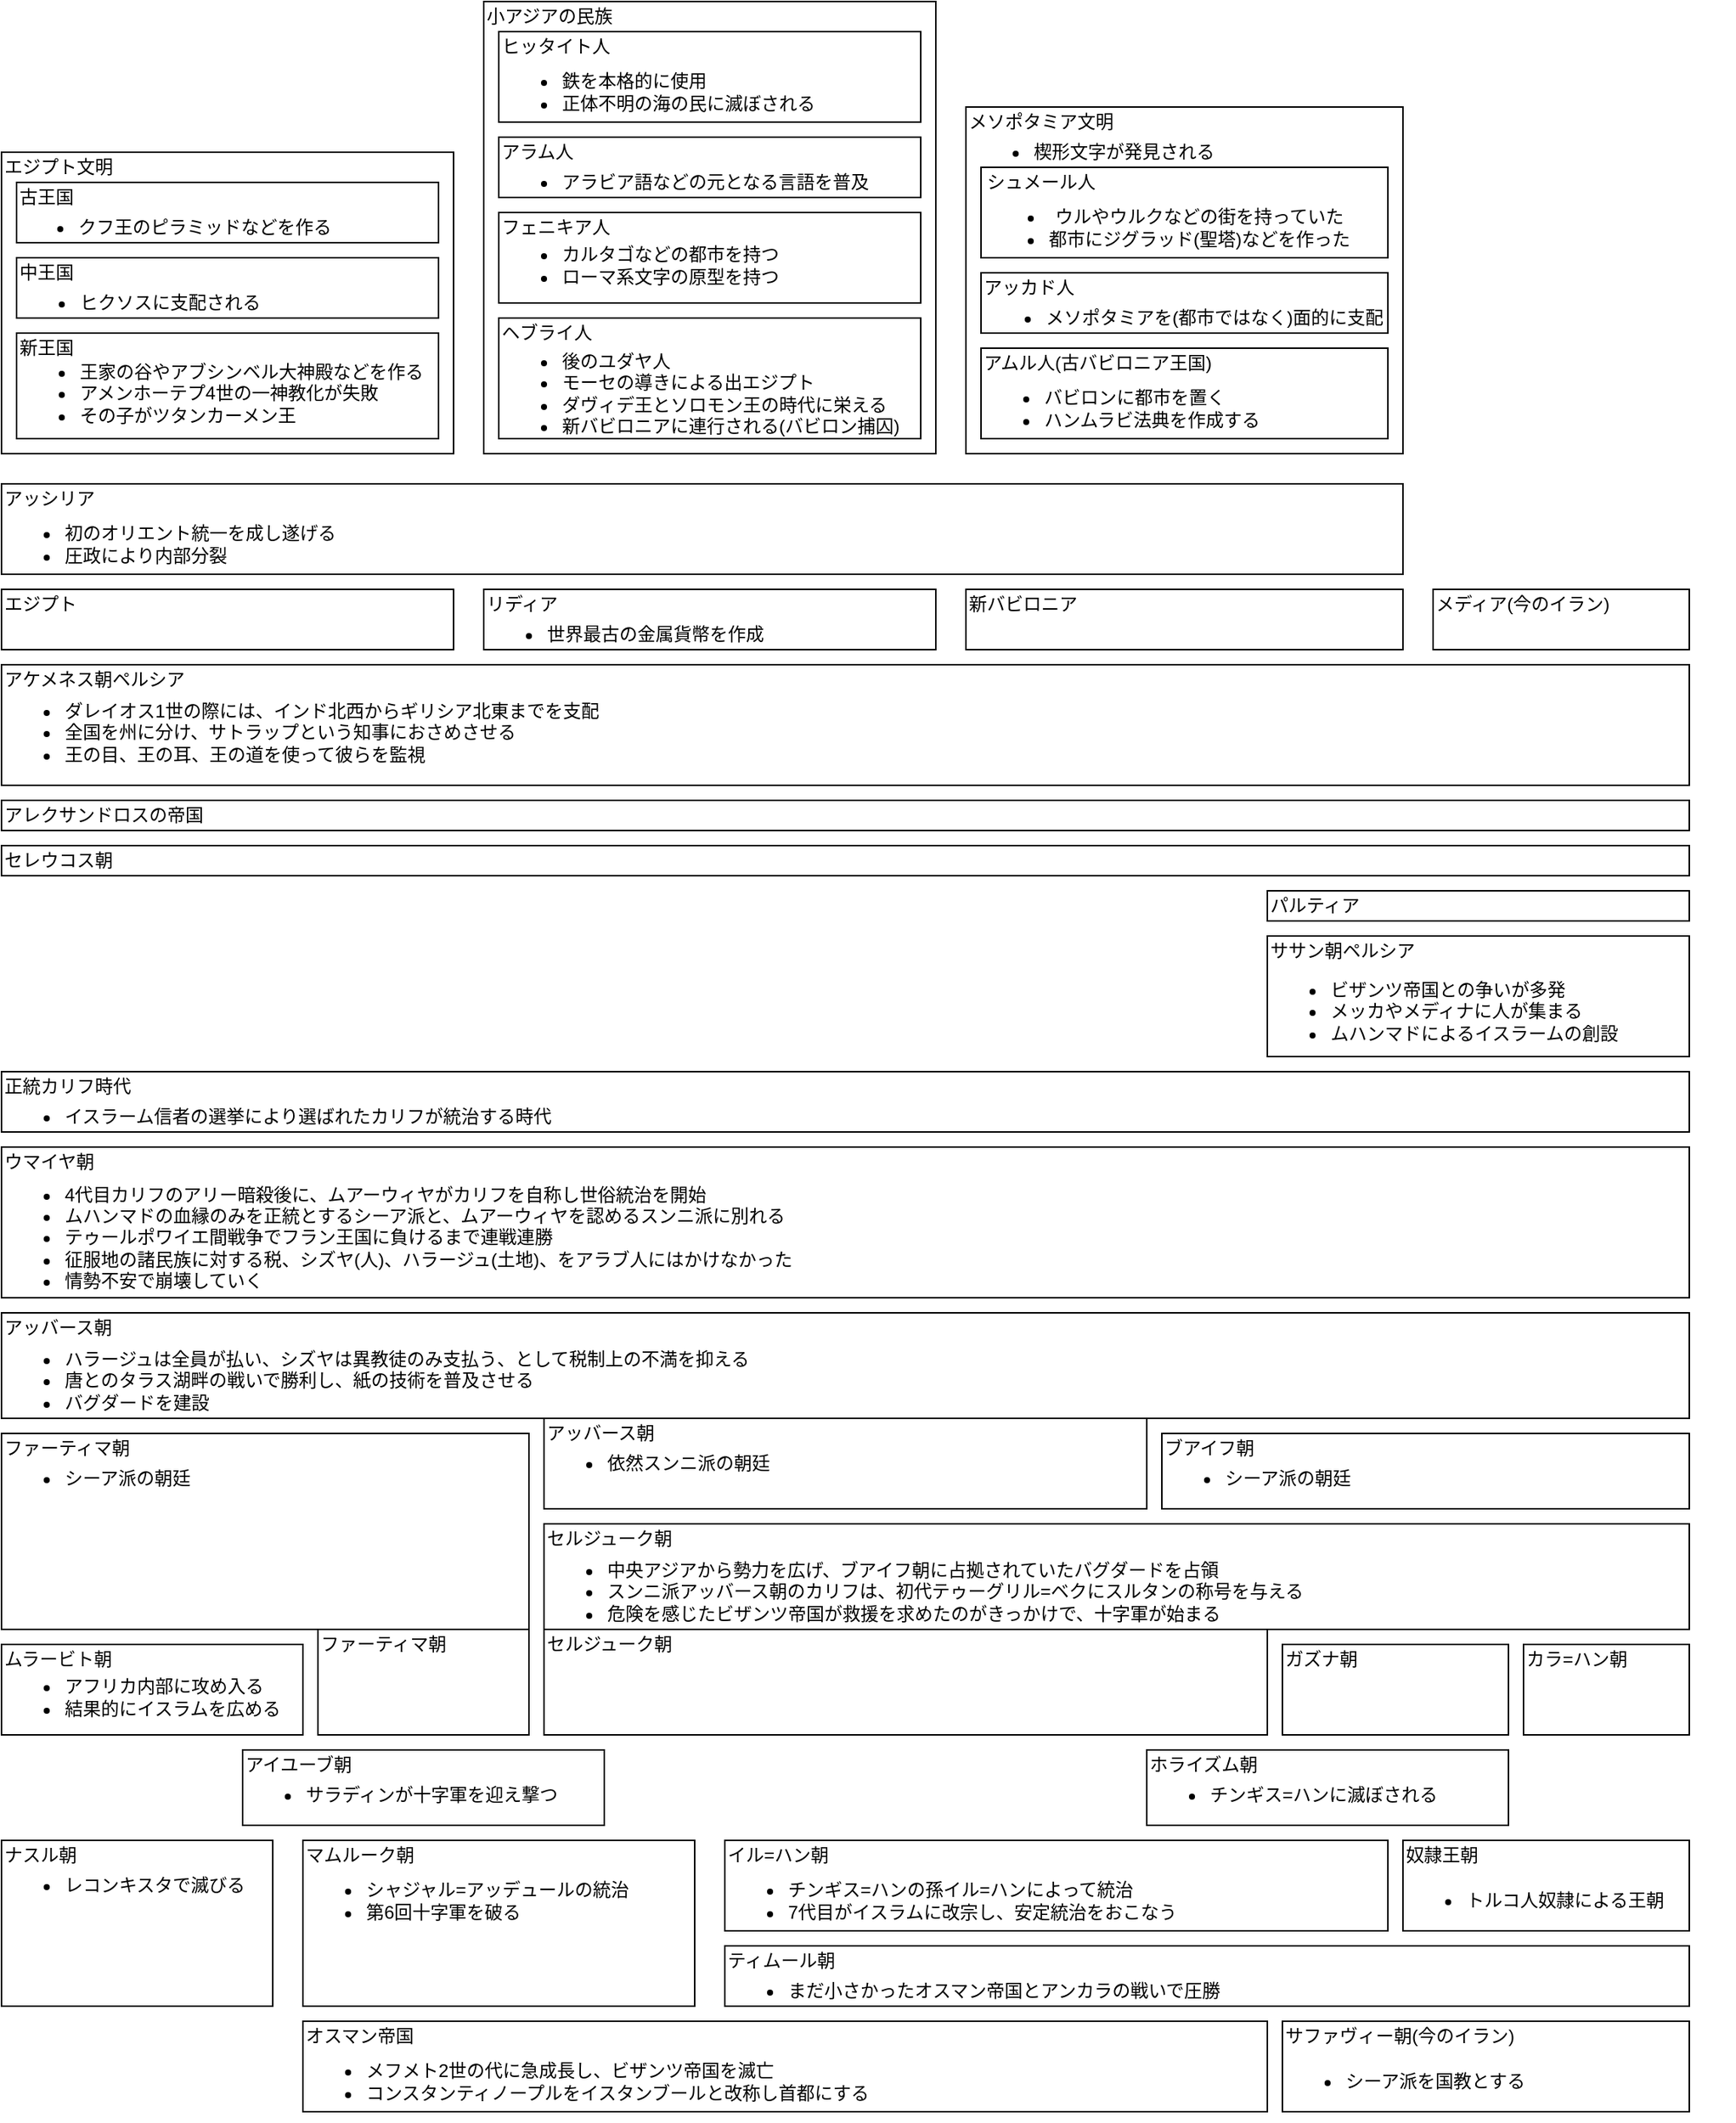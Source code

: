<mxfile version="14.1.2" type="device"><diagram id="Av5rp6w6JqYCM5O2_4oF" name="Page-1"><mxGraphModel dx="763" dy="591" grid="1" gridSize="10" guides="1" tooltips="1" connect="1" arrows="1" fold="1" page="1" pageScale="1" pageWidth="1627" pageHeight="2269" math="0" shadow="0"><root><mxCell id="0"/><mxCell id="1" parent="0"/><mxCell id="OXhg5iF8NqSkL5mOhRQ9-1" value="" style="rounded=0;whiteSpace=wrap;html=1;fillColor=none;" vertex="1" parent="1"><mxGeometry x="680" y="110" width="290" height="230" as="geometry"/></mxCell><mxCell id="OXhg5iF8NqSkL5mOhRQ9-2" value="メソポタミア文明" style="text;html=1;strokeColor=none;fillColor=none;align=center;verticalAlign=middle;whiteSpace=wrap;rounded=0;" vertex="1" parent="1"><mxGeometry x="680" y="110" width="100" height="20" as="geometry"/></mxCell><mxCell id="OXhg5iF8NqSkL5mOhRQ9-3" value="&lt;ul&gt;&lt;li&gt;楔形文字が発見される&lt;/li&gt;&lt;/ul&gt;" style="text;html=1;strokeColor=none;fillColor=none;align=center;verticalAlign=middle;whiteSpace=wrap;rounded=0;" vertex="1" parent="1"><mxGeometry x="680" y="130" width="170" height="20" as="geometry"/></mxCell><mxCell id="OXhg5iF8NqSkL5mOhRQ9-4" value="" style="rounded=0;whiteSpace=wrap;html=1;fillColor=none;" vertex="1" parent="1"><mxGeometry x="690" y="150" width="270" height="60" as="geometry"/></mxCell><mxCell id="OXhg5iF8NqSkL5mOhRQ9-6" value="シュメール人" style="text;html=1;strokeColor=none;fillColor=none;align=center;verticalAlign=middle;whiteSpace=wrap;rounded=0;" vertex="1" parent="1"><mxGeometry x="690" y="150" width="80" height="20" as="geometry"/></mxCell><mxCell id="OXhg5iF8NqSkL5mOhRQ9-7" value="&lt;ul&gt;&lt;li&gt;ウルやウルクなどの街を持っていた&lt;/li&gt;&lt;li&gt;都市にジグラッド(聖塔)などを作った&lt;/li&gt;&lt;/ul&gt;" style="text;html=1;strokeColor=none;fillColor=none;align=center;verticalAlign=middle;whiteSpace=wrap;rounded=0;" vertex="1" parent="1"><mxGeometry x="690" y="170" width="250" height="40" as="geometry"/></mxCell><mxCell id="OXhg5iF8NqSkL5mOhRQ9-11" value="" style="rounded=0;whiteSpace=wrap;html=1;fillColor=none;" vertex="1" parent="1"><mxGeometry x="690" y="220" width="270" height="40" as="geometry"/></mxCell><mxCell id="OXhg5iF8NqSkL5mOhRQ9-12" value="アッカド人" style="text;html=1;strokeColor=none;fillColor=none;align=left;verticalAlign=middle;whiteSpace=wrap;rounded=0;" vertex="1" parent="1"><mxGeometry x="690" y="220" width="80" height="20" as="geometry"/></mxCell><mxCell id="OXhg5iF8NqSkL5mOhRQ9-13" value="&lt;div&gt;&lt;ul&gt;&lt;li&gt;メソポタミアを(都市ではなく)面的に支配&lt;/li&gt;&lt;/ul&gt;&lt;/div&gt;" style="text;html=1;strokeColor=none;fillColor=none;align=center;verticalAlign=middle;whiteSpace=wrap;rounded=0;" vertex="1" parent="1"><mxGeometry x="690" y="240" width="270" height="20" as="geometry"/></mxCell><mxCell id="OXhg5iF8NqSkL5mOhRQ9-14" value="" style="rounded=0;whiteSpace=wrap;html=1;fillColor=none;" vertex="1" parent="1"><mxGeometry x="690" y="270" width="270" height="60" as="geometry"/></mxCell><mxCell id="OXhg5iF8NqSkL5mOhRQ9-15" value="アムル人(古バビロニア王国)" style="text;html=1;strokeColor=none;fillColor=none;align=left;verticalAlign=middle;whiteSpace=wrap;rounded=0;" vertex="1" parent="1"><mxGeometry x="690" y="270" width="160" height="20" as="geometry"/></mxCell><mxCell id="OXhg5iF8NqSkL5mOhRQ9-16" value="&lt;ul&gt;&lt;li&gt;バビロンに都市を置く&lt;/li&gt;&lt;li&gt;ハンムラビ法典を作成する&lt;/li&gt;&lt;/ul&gt;" style="text;html=1;strokeColor=none;fillColor=none;align=left;verticalAlign=middle;whiteSpace=wrap;rounded=0;" vertex="1" parent="1"><mxGeometry x="690" y="290" width="270" height="40" as="geometry"/></mxCell><mxCell id="OXhg5iF8NqSkL5mOhRQ9-17" value="" style="rounded=0;whiteSpace=wrap;html=1;fillColor=none;" vertex="1" parent="1"><mxGeometry x="40" y="140" width="300" height="200" as="geometry"/></mxCell><mxCell id="OXhg5iF8NqSkL5mOhRQ9-18" value="エジプト文明" style="text;html=1;strokeColor=none;fillColor=none;align=left;verticalAlign=middle;whiteSpace=wrap;rounded=0;" vertex="1" parent="1"><mxGeometry x="40" y="140" width="80" height="20" as="geometry"/></mxCell><mxCell id="OXhg5iF8NqSkL5mOhRQ9-19" value="" style="rounded=0;whiteSpace=wrap;html=1;fillColor=none;" vertex="1" parent="1"><mxGeometry x="50" y="160" width="280" height="40" as="geometry"/></mxCell><mxCell id="OXhg5iF8NqSkL5mOhRQ9-20" value="古王国" style="text;html=1;strokeColor=none;fillColor=none;align=left;verticalAlign=middle;whiteSpace=wrap;rounded=0;" vertex="1" parent="1"><mxGeometry x="50" y="160" width="70" height="20" as="geometry"/></mxCell><mxCell id="OXhg5iF8NqSkL5mOhRQ9-21" value="&lt;ul&gt;&lt;li&gt;クフ王のピラミッドなどを作る&lt;/li&gt;&lt;/ul&gt;" style="text;html=1;strokeColor=none;fillColor=none;align=center;verticalAlign=middle;whiteSpace=wrap;rounded=0;" vertex="1" parent="1"><mxGeometry x="50" y="180" width="210" height="20" as="geometry"/></mxCell><mxCell id="OXhg5iF8NqSkL5mOhRQ9-22" value="" style="rounded=0;whiteSpace=wrap;html=1;fillColor=none;" vertex="1" parent="1"><mxGeometry x="50" y="210" width="280" height="40" as="geometry"/></mxCell><mxCell id="OXhg5iF8NqSkL5mOhRQ9-23" value="中王国" style="text;html=1;strokeColor=none;fillColor=none;align=left;verticalAlign=middle;whiteSpace=wrap;rounded=0;" vertex="1" parent="1"><mxGeometry x="50" y="210" width="70" height="20" as="geometry"/></mxCell><mxCell id="OXhg5iF8NqSkL5mOhRQ9-24" value="&lt;ul&gt;&lt;li&gt;ヒクソスに支配される&lt;/li&gt;&lt;/ul&gt;" style="text;html=1;strokeColor=none;fillColor=none;align=left;verticalAlign=middle;whiteSpace=wrap;rounded=0;" vertex="1" parent="1"><mxGeometry x="50" y="230" width="210" height="20" as="geometry"/></mxCell><mxCell id="OXhg5iF8NqSkL5mOhRQ9-25" value="" style="rounded=0;whiteSpace=wrap;html=1;fillColor=none;" vertex="1" parent="1"><mxGeometry x="50" y="260" width="280" height="70" as="geometry"/></mxCell><mxCell id="OXhg5iF8NqSkL5mOhRQ9-26" value="新王国" style="text;html=1;strokeColor=none;fillColor=none;align=left;verticalAlign=middle;whiteSpace=wrap;rounded=0;" vertex="1" parent="1"><mxGeometry x="50" y="260" width="70" height="20" as="geometry"/></mxCell><mxCell id="OXhg5iF8NqSkL5mOhRQ9-27" value="&lt;ul&gt;&lt;li&gt;王家の谷やアブシンベル大神殿などを作る&lt;/li&gt;&lt;li&gt;アメンホーテプ4世の一神教化が失敗&lt;/li&gt;&lt;li&gt;その子がツタンカーメン王&lt;/li&gt;&lt;/ul&gt;" style="text;html=1;strokeColor=none;fillColor=none;align=left;verticalAlign=middle;whiteSpace=wrap;rounded=0;" vertex="1" parent="1"><mxGeometry x="50" y="280" width="280" height="40" as="geometry"/></mxCell><mxCell id="OXhg5iF8NqSkL5mOhRQ9-28" value="" style="rounded=0;whiteSpace=wrap;html=1;fillColor=none;" vertex="1" parent="1"><mxGeometry x="360" y="40" width="300" height="300" as="geometry"/></mxCell><mxCell id="OXhg5iF8NqSkL5mOhRQ9-29" value="小アジアの民族" style="text;html=1;strokeColor=none;fillColor=none;align=left;verticalAlign=middle;whiteSpace=wrap;rounded=0;" vertex="1" parent="1"><mxGeometry x="360" y="40" width="120" height="20" as="geometry"/></mxCell><mxCell id="OXhg5iF8NqSkL5mOhRQ9-30" value="" style="rounded=0;whiteSpace=wrap;html=1;fillColor=none;" vertex="1" parent="1"><mxGeometry x="370" y="60" width="280" height="60" as="geometry"/></mxCell><mxCell id="OXhg5iF8NqSkL5mOhRQ9-31" value="ヒッタイト人" style="text;html=1;strokeColor=none;fillColor=none;align=left;verticalAlign=middle;whiteSpace=wrap;rounded=0;" vertex="1" parent="1"><mxGeometry x="370" y="60" width="80" height="20" as="geometry"/></mxCell><mxCell id="OXhg5iF8NqSkL5mOhRQ9-32" value="&lt;ul&gt;&lt;li&gt;鉄を本格的に使用&lt;/li&gt;&lt;li&gt;正体不明の海の民に滅ぼされる&lt;/li&gt;&lt;/ul&gt;" style="text;html=1;strokeColor=none;fillColor=none;align=left;verticalAlign=middle;whiteSpace=wrap;rounded=0;" vertex="1" parent="1"><mxGeometry x="370" y="80" width="230" height="40" as="geometry"/></mxCell><mxCell id="OXhg5iF8NqSkL5mOhRQ9-33" value="" style="rounded=0;whiteSpace=wrap;html=1;fillColor=none;" vertex="1" parent="1"><mxGeometry x="370" y="130" width="280" height="40" as="geometry"/></mxCell><mxCell id="OXhg5iF8NqSkL5mOhRQ9-34" value="アラム人" style="text;html=1;strokeColor=none;fillColor=none;align=left;verticalAlign=middle;whiteSpace=wrap;rounded=0;" vertex="1" parent="1"><mxGeometry x="370" y="130" width="80" height="20" as="geometry"/></mxCell><mxCell id="OXhg5iF8NqSkL5mOhRQ9-35" value="&lt;ul&gt;&lt;li&gt;アラビア語などの元となる言語を普及&lt;/li&gt;&lt;/ul&gt;" style="text;html=1;strokeColor=none;fillColor=none;align=left;verticalAlign=middle;whiteSpace=wrap;rounded=0;" vertex="1" parent="1"><mxGeometry x="370" y="150" width="250" height="20" as="geometry"/></mxCell><mxCell id="OXhg5iF8NqSkL5mOhRQ9-36" value="" style="rounded=0;whiteSpace=wrap;html=1;fillColor=none;" vertex="1" parent="1"><mxGeometry x="370" y="180" width="280" height="60" as="geometry"/></mxCell><mxCell id="OXhg5iF8NqSkL5mOhRQ9-37" value="フェニキア人" style="text;html=1;strokeColor=none;fillColor=none;align=left;verticalAlign=middle;whiteSpace=wrap;rounded=0;" vertex="1" parent="1"><mxGeometry x="370" y="180" width="80" height="20" as="geometry"/></mxCell><mxCell id="OXhg5iF8NqSkL5mOhRQ9-38" value="&lt;ul&gt;&lt;li&gt;カルタゴなどの都市を持つ&lt;/li&gt;&lt;li&gt;ローマ系文字の原型を持つ&lt;/li&gt;&lt;/ul&gt;" style="text;html=1;strokeColor=none;fillColor=none;align=left;verticalAlign=middle;whiteSpace=wrap;rounded=0;" vertex="1" parent="1"><mxGeometry x="370" y="200" width="250" height="30" as="geometry"/></mxCell><mxCell id="OXhg5iF8NqSkL5mOhRQ9-39" value="" style="rounded=0;whiteSpace=wrap;html=1;fillColor=none;" vertex="1" parent="1"><mxGeometry x="370" y="250" width="280" height="80" as="geometry"/></mxCell><mxCell id="OXhg5iF8NqSkL5mOhRQ9-40" value="ヘブライ人" style="text;html=1;strokeColor=none;fillColor=none;align=left;verticalAlign=middle;whiteSpace=wrap;rounded=0;" vertex="1" parent="1"><mxGeometry x="370" y="250" width="80" height="20" as="geometry"/></mxCell><mxCell id="OXhg5iF8NqSkL5mOhRQ9-41" value="&lt;ul&gt;&lt;li&gt;後のユダヤ人&lt;/li&gt;&lt;li&gt;モーセの導きによる出エジプト&lt;/li&gt;&lt;li&gt;ダヴィデ王とソロモン王の時代に栄える&lt;/li&gt;&lt;li&gt;新バビロニアに連行される(バビロン捕囚)&lt;/li&gt;&lt;/ul&gt;" style="text;html=1;strokeColor=none;fillColor=none;align=left;verticalAlign=middle;whiteSpace=wrap;rounded=0;" vertex="1" parent="1"><mxGeometry x="370" y="270" width="270" height="60" as="geometry"/></mxCell><mxCell id="OXhg5iF8NqSkL5mOhRQ9-42" value="" style="rounded=0;whiteSpace=wrap;html=1;fillColor=none;" vertex="1" parent="1"><mxGeometry x="40" y="360" width="930" height="60" as="geometry"/></mxCell><mxCell id="OXhg5iF8NqSkL5mOhRQ9-43" value="アッシリア" style="text;html=1;strokeColor=none;fillColor=none;align=left;verticalAlign=middle;whiteSpace=wrap;rounded=0;" vertex="1" parent="1"><mxGeometry x="40" y="360" width="80" height="20" as="geometry"/></mxCell><mxCell id="OXhg5iF8NqSkL5mOhRQ9-44" value="&lt;ul&gt;&lt;li&gt;初のオリエント統一を成し遂げる&lt;/li&gt;&lt;li&gt;圧政により内部分裂&lt;/li&gt;&lt;/ul&gt;" style="text;html=1;strokeColor=none;fillColor=none;align=left;verticalAlign=middle;whiteSpace=wrap;rounded=0;" vertex="1" parent="1"><mxGeometry x="40" y="380" width="250" height="40" as="geometry"/></mxCell><mxCell id="OXhg5iF8NqSkL5mOhRQ9-45" value="" style="rounded=0;whiteSpace=wrap;html=1;fillColor=none;" vertex="1" parent="1"><mxGeometry x="40" y="430" width="300" height="40" as="geometry"/></mxCell><mxCell id="OXhg5iF8NqSkL5mOhRQ9-46" value="エジプト" style="text;html=1;strokeColor=none;fillColor=none;align=left;verticalAlign=middle;whiteSpace=wrap;rounded=0;" vertex="1" parent="1"><mxGeometry x="40" y="430" width="80" height="20" as="geometry"/></mxCell><mxCell id="OXhg5iF8NqSkL5mOhRQ9-48" value="" style="rounded=0;whiteSpace=wrap;html=1;fillColor=none;" vertex="1" parent="1"><mxGeometry x="360" y="430" width="300" height="40" as="geometry"/></mxCell><mxCell id="OXhg5iF8NqSkL5mOhRQ9-49" value="リディア" style="text;html=1;strokeColor=none;fillColor=none;align=left;verticalAlign=middle;whiteSpace=wrap;rounded=0;" vertex="1" parent="1"><mxGeometry x="360" y="430" width="80" height="20" as="geometry"/></mxCell><mxCell id="OXhg5iF8NqSkL5mOhRQ9-50" value="&lt;ul&gt;&lt;li&gt;世界最古の金属貨幣を作成&lt;/li&gt;&lt;/ul&gt;" style="text;html=1;strokeColor=none;fillColor=none;align=left;verticalAlign=middle;whiteSpace=wrap;rounded=0;" vertex="1" parent="1"><mxGeometry x="360" y="450" width="250" height="20" as="geometry"/></mxCell><mxCell id="OXhg5iF8NqSkL5mOhRQ9-51" value="" style="rounded=0;whiteSpace=wrap;html=1;fillColor=none;" vertex="1" parent="1"><mxGeometry x="680" y="430" width="290" height="40" as="geometry"/></mxCell><mxCell id="OXhg5iF8NqSkL5mOhRQ9-52" value="新バビロニア" style="text;html=1;strokeColor=none;fillColor=none;align=left;verticalAlign=middle;whiteSpace=wrap;rounded=0;" vertex="1" parent="1"><mxGeometry x="680" y="430" width="80" height="20" as="geometry"/></mxCell><mxCell id="OXhg5iF8NqSkL5mOhRQ9-53" value="" style="rounded=0;whiteSpace=wrap;html=1;fillColor=none;" vertex="1" parent="1"><mxGeometry x="990" y="430" width="170" height="40" as="geometry"/></mxCell><mxCell id="OXhg5iF8NqSkL5mOhRQ9-54" value="メディア(今のイラン)" style="text;html=1;strokeColor=none;fillColor=none;align=left;verticalAlign=middle;whiteSpace=wrap;rounded=0;" vertex="1" parent="1"><mxGeometry x="990" y="430" width="120" height="20" as="geometry"/></mxCell><mxCell id="OXhg5iF8NqSkL5mOhRQ9-55" value="" style="rounded=0;whiteSpace=wrap;html=1;fillColor=none;" vertex="1" parent="1"><mxGeometry x="40" y="480" width="1120" height="80" as="geometry"/></mxCell><mxCell id="OXhg5iF8NqSkL5mOhRQ9-57" value="アケメネス朝ペルシア" style="text;html=1;strokeColor=none;fillColor=none;align=left;verticalAlign=middle;whiteSpace=wrap;rounded=0;" vertex="1" parent="1"><mxGeometry x="40" y="480" width="130" height="20" as="geometry"/></mxCell><mxCell id="OXhg5iF8NqSkL5mOhRQ9-58" value="&lt;ul&gt;&lt;li&gt;ダレイオス1世の際には、インド北西からギリシア北東までを支配&lt;/li&gt;&lt;li&gt;全国を州に分け、サトラップという知事におさめさせる&lt;/li&gt;&lt;li&gt;王の目、王の耳、王の道を使って彼らを監視&lt;/li&gt;&lt;/ul&gt;" style="text;html=1;strokeColor=none;fillColor=none;align=left;verticalAlign=middle;whiteSpace=wrap;rounded=0;" vertex="1" parent="1"><mxGeometry x="40" y="500" width="420" height="50" as="geometry"/></mxCell><mxCell id="OXhg5iF8NqSkL5mOhRQ9-59" value="" style="rounded=0;whiteSpace=wrap;html=1;fillColor=none;" vertex="1" parent="1"><mxGeometry x="40" y="570" width="1120" height="20" as="geometry"/></mxCell><mxCell id="OXhg5iF8NqSkL5mOhRQ9-60" value="アレクサンドロスの帝国" style="text;html=1;strokeColor=none;fillColor=none;align=left;verticalAlign=middle;whiteSpace=wrap;rounded=0;" vertex="1" parent="1"><mxGeometry x="40" y="570" width="140" height="20" as="geometry"/></mxCell><mxCell id="OXhg5iF8NqSkL5mOhRQ9-61" value="" style="rounded=0;whiteSpace=wrap;html=1;fillColor=none;" vertex="1" parent="1"><mxGeometry x="40" y="600" width="1120" height="20" as="geometry"/></mxCell><mxCell id="OXhg5iF8NqSkL5mOhRQ9-62" value="セレウコス朝" style="text;html=1;strokeColor=none;fillColor=none;align=left;verticalAlign=middle;whiteSpace=wrap;rounded=0;" vertex="1" parent="1"><mxGeometry x="40" y="600" width="140" height="20" as="geometry"/></mxCell><mxCell id="OXhg5iF8NqSkL5mOhRQ9-63" value="" style="rounded=0;whiteSpace=wrap;html=1;fillColor=none;" vertex="1" parent="1"><mxGeometry x="880" y="630" width="280" height="20" as="geometry"/></mxCell><mxCell id="OXhg5iF8NqSkL5mOhRQ9-64" value="パルティア" style="text;html=1;strokeColor=none;fillColor=none;align=left;verticalAlign=middle;whiteSpace=wrap;rounded=0;" vertex="1" parent="1"><mxGeometry x="880" y="630" width="120" height="20" as="geometry"/></mxCell><mxCell id="OXhg5iF8NqSkL5mOhRQ9-65" value="ササン朝ペルシア" style="text;html=1;strokeColor=none;fillColor=none;align=left;verticalAlign=middle;whiteSpace=wrap;rounded=0;" vertex="1" parent="1"><mxGeometry x="880" y="660" width="120" height="20" as="geometry"/></mxCell><mxCell id="OXhg5iF8NqSkL5mOhRQ9-66" value="" style="rounded=0;whiteSpace=wrap;html=1;fillColor=none;" vertex="1" parent="1"><mxGeometry x="880" y="660" width="280" height="80" as="geometry"/></mxCell><mxCell id="OXhg5iF8NqSkL5mOhRQ9-67" value="&lt;ul&gt;&lt;li&gt;ビザンツ帝国との争いが多発&lt;/li&gt;&lt;li&gt;メッカやメディナに人が集まる&lt;/li&gt;&lt;li&gt;ムハンマドによるイスラームの創設&lt;/li&gt;&lt;/ul&gt;" style="text;html=1;strokeColor=none;fillColor=none;align=left;verticalAlign=middle;whiteSpace=wrap;rounded=0;" vertex="1" parent="1"><mxGeometry x="880" y="680" width="270" height="60" as="geometry"/></mxCell><mxCell id="OXhg5iF8NqSkL5mOhRQ9-68" value="" style="rounded=0;whiteSpace=wrap;html=1;fillColor=none;" vertex="1" parent="1"><mxGeometry x="40" y="750" width="1120" height="40" as="geometry"/></mxCell><mxCell id="OXhg5iF8NqSkL5mOhRQ9-69" value="正統カリフ時代" style="text;html=1;strokeColor=none;fillColor=none;align=left;verticalAlign=middle;whiteSpace=wrap;rounded=0;" vertex="1" parent="1"><mxGeometry x="40" y="750" width="120" height="20" as="geometry"/></mxCell><mxCell id="OXhg5iF8NqSkL5mOhRQ9-70" value="&lt;ul&gt;&lt;li&gt;イスラーム信者の選挙により選ばれたカリフが統治する時代&lt;/li&gt;&lt;/ul&gt;" style="text;html=1;strokeColor=none;fillColor=none;align=left;verticalAlign=middle;whiteSpace=wrap;rounded=0;" vertex="1" parent="1"><mxGeometry x="40" y="770" width="420" height="20" as="geometry"/></mxCell><mxCell id="OXhg5iF8NqSkL5mOhRQ9-71" value="" style="rounded=0;whiteSpace=wrap;html=1;fillColor=none;" vertex="1" parent="1"><mxGeometry x="40" y="800" width="1120" height="100" as="geometry"/></mxCell><mxCell id="OXhg5iF8NqSkL5mOhRQ9-72" value="ウマイヤ朝" style="text;html=1;strokeColor=none;fillColor=none;align=left;verticalAlign=middle;whiteSpace=wrap;rounded=0;" vertex="1" parent="1"><mxGeometry x="40" y="800" width="120" height="20" as="geometry"/></mxCell><mxCell id="OXhg5iF8NqSkL5mOhRQ9-73" value="&lt;ul&gt;&lt;li&gt;4代目カリフのアリー暗殺後に、ムアーウィヤがカリフを自称し世俗統治を開始&lt;/li&gt;&lt;li&gt;ムハンマドの血縁のみを正統とするシーア派と、ムアーウィヤを認めるスンニ派に別れる&lt;/li&gt;&lt;li&gt;テゥールポワイエ間戦争でフラン王国に負けるまで連戦連勝&lt;/li&gt;&lt;li&gt;征服地の諸民族に対する税、シズヤ(人)、ハラージュ(土地)、をアラブ人にはかけなかった&lt;/li&gt;&lt;li&gt;情勢不安で崩壊していく&lt;/li&gt;&lt;/ul&gt;" style="text;html=1;strokeColor=none;fillColor=none;align=left;verticalAlign=middle;whiteSpace=wrap;rounded=0;" vertex="1" parent="1"><mxGeometry x="40" y="820" width="530" height="80" as="geometry"/></mxCell><mxCell id="OXhg5iF8NqSkL5mOhRQ9-74" value="" style="rounded=0;whiteSpace=wrap;html=1;fillColor=none;" vertex="1" parent="1"><mxGeometry x="40" y="910" width="1120" height="70" as="geometry"/></mxCell><mxCell id="OXhg5iF8NqSkL5mOhRQ9-75" value="アッバース朝" style="text;html=1;strokeColor=none;fillColor=none;align=left;verticalAlign=middle;whiteSpace=wrap;rounded=0;" vertex="1" parent="1"><mxGeometry x="40" y="910" width="120" height="20" as="geometry"/></mxCell><mxCell id="OXhg5iF8NqSkL5mOhRQ9-76" value="&lt;ul&gt;&lt;li&gt;ハラージュは全員が払い、シズヤは異教徒のみ支払う、として税制上の不満を抑える&lt;/li&gt;&lt;li&gt;唐とのタラス湖畔の戦いで勝利し、紙の技術を普及させる&lt;/li&gt;&lt;li&gt;バグダードを建設&lt;/li&gt;&lt;/ul&gt;" style="text;html=1;strokeColor=none;fillColor=none;align=left;verticalAlign=middle;whiteSpace=wrap;rounded=0;" vertex="1" parent="1"><mxGeometry x="40" y="930" width="530" height="50" as="geometry"/></mxCell><mxCell id="OXhg5iF8NqSkL5mOhRQ9-77" value="" style="rounded=0;whiteSpace=wrap;html=1;fillColor=none;" vertex="1" parent="1"><mxGeometry x="400" y="980" width="400" height="60" as="geometry"/></mxCell><mxCell id="OXhg5iF8NqSkL5mOhRQ9-78" value="アッバース朝" style="text;html=1;strokeColor=none;fillColor=none;align=left;verticalAlign=middle;whiteSpace=wrap;rounded=0;" vertex="1" parent="1"><mxGeometry x="400" y="980" width="120" height="20" as="geometry"/></mxCell><mxCell id="OXhg5iF8NqSkL5mOhRQ9-79" value="" style="rounded=0;whiteSpace=wrap;html=1;fillColor=none;" vertex="1" parent="1"><mxGeometry x="40" y="990" width="350" height="130" as="geometry"/></mxCell><mxCell id="OXhg5iF8NqSkL5mOhRQ9-80" value="ファーティマ朝" style="text;html=1;strokeColor=none;fillColor=none;align=left;verticalAlign=middle;whiteSpace=wrap;rounded=0;" vertex="1" parent="1"><mxGeometry x="40" y="990" width="120" height="20" as="geometry"/></mxCell><mxCell id="OXhg5iF8NqSkL5mOhRQ9-82" value="" style="rounded=0;whiteSpace=wrap;html=1;fillColor=none;" vertex="1" parent="1"><mxGeometry x="810" y="990" width="350" height="50" as="geometry"/></mxCell><mxCell id="OXhg5iF8NqSkL5mOhRQ9-83" value="ブアイフ朝" style="text;html=1;strokeColor=none;fillColor=none;align=left;verticalAlign=middle;whiteSpace=wrap;rounded=0;" vertex="1" parent="1"><mxGeometry x="810" y="990" width="120" height="20" as="geometry"/></mxCell><mxCell id="OXhg5iF8NqSkL5mOhRQ9-84" value="&lt;ul&gt;&lt;li&gt;シーア派の朝廷&lt;/li&gt;&lt;/ul&gt;" style="text;html=1;strokeColor=none;fillColor=none;align=left;verticalAlign=middle;whiteSpace=wrap;rounded=0;" vertex="1" parent="1"><mxGeometry x="40" y="1010" width="140" height="20" as="geometry"/></mxCell><mxCell id="OXhg5iF8NqSkL5mOhRQ9-85" value="&lt;ul&gt;&lt;li&gt;シーア派の朝廷&lt;/li&gt;&lt;/ul&gt;" style="text;html=1;strokeColor=none;fillColor=none;align=left;verticalAlign=middle;whiteSpace=wrap;rounded=0;" vertex="1" parent="1"><mxGeometry x="810" y="1010" width="140" height="20" as="geometry"/></mxCell><mxCell id="OXhg5iF8NqSkL5mOhRQ9-86" value="&lt;ul&gt;&lt;li&gt;依然スンニ派の朝廷&lt;/li&gt;&lt;/ul&gt;" style="text;html=1;strokeColor=none;fillColor=none;align=left;verticalAlign=middle;whiteSpace=wrap;rounded=0;" vertex="1" parent="1"><mxGeometry x="400" y="1000" width="160" height="20" as="geometry"/></mxCell><mxCell id="OXhg5iF8NqSkL5mOhRQ9-87" value="" style="rounded=0;whiteSpace=wrap;html=1;fillColor=none;" vertex="1" parent="1"><mxGeometry x="400" y="1050" width="760" height="70" as="geometry"/></mxCell><mxCell id="OXhg5iF8NqSkL5mOhRQ9-88" value="セルジューク朝" style="text;html=1;strokeColor=none;fillColor=none;align=left;verticalAlign=middle;whiteSpace=wrap;rounded=0;" vertex="1" parent="1"><mxGeometry x="400" y="1050" width="120" height="20" as="geometry"/></mxCell><mxCell id="OXhg5iF8NqSkL5mOhRQ9-89" value="&lt;ul&gt;&lt;li&gt;中央アジアから勢力を広げ、ブアイフ朝に占拠されていたバグダードを占領&lt;/li&gt;&lt;li&gt;スンニ派アッバース朝のカリフは、初代テゥーグリル=ベクにスルタンの称号を与える&lt;/li&gt;&lt;li&gt;危険を感じたビザンツ帝国が救援を求めたのがきっかけで、十字軍が始まる&lt;/li&gt;&lt;/ul&gt;" style="text;html=1;strokeColor=none;fillColor=none;align=left;verticalAlign=middle;whiteSpace=wrap;rounded=0;" vertex="1" parent="1"><mxGeometry x="400" y="1070" width="510" height="50" as="geometry"/></mxCell><mxCell id="OXhg5iF8NqSkL5mOhRQ9-90" value="" style="rounded=0;whiteSpace=wrap;html=1;fillColor=none;" vertex="1" parent="1"><mxGeometry x="40" y="1130" width="200" height="60" as="geometry"/></mxCell><mxCell id="OXhg5iF8NqSkL5mOhRQ9-92" value="ムラービト朝" style="text;html=1;strokeColor=none;fillColor=none;align=left;verticalAlign=middle;whiteSpace=wrap;rounded=0;" vertex="1" parent="1"><mxGeometry x="40" y="1130" width="120" height="20" as="geometry"/></mxCell><mxCell id="OXhg5iF8NqSkL5mOhRQ9-93" value="&lt;ul&gt;&lt;li&gt;アフリカ内部に攻め入る&lt;/li&gt;&lt;li&gt;結果的にイスラムを広める&lt;/li&gt;&lt;/ul&gt;" style="text;html=1;strokeColor=none;fillColor=none;align=left;verticalAlign=middle;whiteSpace=wrap;rounded=0;" vertex="1" parent="1"><mxGeometry x="40" y="1150" width="190" height="30" as="geometry"/></mxCell><mxCell id="OXhg5iF8NqSkL5mOhRQ9-94" value="" style="rounded=0;whiteSpace=wrap;html=1;fillColor=none;" vertex="1" parent="1"><mxGeometry x="250" y="1120" width="140" height="70" as="geometry"/></mxCell><mxCell id="OXhg5iF8NqSkL5mOhRQ9-95" value="ファーティマ朝" style="text;html=1;strokeColor=none;fillColor=none;align=left;verticalAlign=middle;whiteSpace=wrap;rounded=0;" vertex="1" parent="1"><mxGeometry x="250" y="1120" width="120" height="20" as="geometry"/></mxCell><mxCell id="OXhg5iF8NqSkL5mOhRQ9-96" value="" style="rounded=0;whiteSpace=wrap;html=1;fillColor=none;" vertex="1" parent="1"><mxGeometry x="400" y="1120" width="480" height="70" as="geometry"/></mxCell><mxCell id="OXhg5iF8NqSkL5mOhRQ9-97" value="セルジューク朝" style="text;html=1;strokeColor=none;fillColor=none;align=left;verticalAlign=middle;whiteSpace=wrap;rounded=0;" vertex="1" parent="1"><mxGeometry x="400" y="1120" width="120" height="20" as="geometry"/></mxCell><mxCell id="OXhg5iF8NqSkL5mOhRQ9-98" value="" style="rounded=0;whiteSpace=wrap;html=1;fillColor=none;" vertex="1" parent="1"><mxGeometry x="890" y="1130" width="150" height="60" as="geometry"/></mxCell><mxCell id="OXhg5iF8NqSkL5mOhRQ9-99" value="ガズナ朝" style="text;html=1;strokeColor=none;fillColor=none;align=left;verticalAlign=middle;whiteSpace=wrap;rounded=0;" vertex="1" parent="1"><mxGeometry x="890" y="1130" width="120" height="20" as="geometry"/></mxCell><mxCell id="OXhg5iF8NqSkL5mOhRQ9-101" value="カラ=ハン朝" style="text;html=1;strokeColor=none;fillColor=none;align=left;verticalAlign=middle;whiteSpace=wrap;rounded=0;" vertex="1" parent="1"><mxGeometry x="1050" y="1130" width="80" height="20" as="geometry"/></mxCell><mxCell id="OXhg5iF8NqSkL5mOhRQ9-102" value="" style="rounded=0;whiteSpace=wrap;html=1;fillColor=none;" vertex="1" parent="1"><mxGeometry x="1050" y="1130" width="110" height="60" as="geometry"/></mxCell><mxCell id="OXhg5iF8NqSkL5mOhRQ9-103" value="" style="rounded=0;whiteSpace=wrap;html=1;fillColor=none;" vertex="1" parent="1"><mxGeometry x="200" y="1200" width="240" height="50" as="geometry"/></mxCell><mxCell id="OXhg5iF8NqSkL5mOhRQ9-104" value="アイユーブ朝" style="text;html=1;strokeColor=none;fillColor=none;align=left;verticalAlign=middle;whiteSpace=wrap;rounded=0;" vertex="1" parent="1"><mxGeometry x="200" y="1200" width="120" height="20" as="geometry"/></mxCell><mxCell id="OXhg5iF8NqSkL5mOhRQ9-105" value="&lt;ul&gt;&lt;li&gt;サラディンが十字軍を迎え撃つ&lt;/li&gt;&lt;/ul&gt;" style="text;html=1;strokeColor=none;fillColor=none;align=left;verticalAlign=middle;whiteSpace=wrap;rounded=0;" vertex="1" parent="1"><mxGeometry x="200" y="1220" width="220" height="20" as="geometry"/></mxCell><mxCell id="OXhg5iF8NqSkL5mOhRQ9-106" value="" style="rounded=0;whiteSpace=wrap;html=1;fillColor=none;" vertex="1" parent="1"><mxGeometry x="800" y="1200" width="240" height="50" as="geometry"/></mxCell><mxCell id="OXhg5iF8NqSkL5mOhRQ9-107" value="ホライズム朝" style="text;html=1;strokeColor=none;fillColor=none;align=left;verticalAlign=middle;whiteSpace=wrap;rounded=0;" vertex="1" parent="1"><mxGeometry x="800" y="1200" width="120" height="20" as="geometry"/></mxCell><mxCell id="OXhg5iF8NqSkL5mOhRQ9-108" value="&lt;ul&gt;&lt;li&gt;チンギス=ハンに滅ぼされる&lt;/li&gt;&lt;/ul&gt;" style="text;html=1;strokeColor=none;fillColor=none;align=left;verticalAlign=middle;whiteSpace=wrap;rounded=0;" vertex="1" parent="1"><mxGeometry x="800" y="1220" width="220" height="20" as="geometry"/></mxCell><mxCell id="OXhg5iF8NqSkL5mOhRQ9-110" value="" style="rounded=0;whiteSpace=wrap;html=1;fillColor=none;" vertex="1" parent="1"><mxGeometry x="520" y="1260" width="440" height="60" as="geometry"/></mxCell><mxCell id="OXhg5iF8NqSkL5mOhRQ9-111" value="イル=ハン朝" style="text;html=1;strokeColor=none;fillColor=none;align=left;verticalAlign=middle;whiteSpace=wrap;rounded=0;" vertex="1" parent="1"><mxGeometry x="520" y="1260" width="120" height="20" as="geometry"/></mxCell><mxCell id="OXhg5iF8NqSkL5mOhRQ9-112" value="&lt;ul&gt;&lt;li&gt;チンギス=ハンの孫イル=ハンによって統治&lt;/li&gt;&lt;li&gt;7代目がイスラムに改宗し、安定統治をおこなう&lt;/li&gt;&lt;/ul&gt;" style="text;html=1;strokeColor=none;fillColor=none;align=left;verticalAlign=middle;whiteSpace=wrap;rounded=0;" vertex="1" parent="1"><mxGeometry x="520" y="1280" width="310" height="40" as="geometry"/></mxCell><mxCell id="OXhg5iF8NqSkL5mOhRQ9-113" value="" style="rounded=0;whiteSpace=wrap;html=1;fillColor=none;" vertex="1" parent="1"><mxGeometry x="240" y="1260" width="260" height="110" as="geometry"/></mxCell><mxCell id="OXhg5iF8NqSkL5mOhRQ9-114" value="マムルーク朝" style="text;html=1;strokeColor=none;fillColor=none;align=left;verticalAlign=middle;whiteSpace=wrap;rounded=0;" vertex="1" parent="1"><mxGeometry x="240" y="1260" width="120" height="20" as="geometry"/></mxCell><mxCell id="OXhg5iF8NqSkL5mOhRQ9-115" value="&lt;ul&gt;&lt;li&gt;シャジャル=アッデュールの統治&lt;/li&gt;&lt;li&gt;第6回十字軍を破る&lt;/li&gt;&lt;/ul&gt;" style="text;html=1;strokeColor=none;fillColor=none;align=left;verticalAlign=middle;whiteSpace=wrap;rounded=0;" vertex="1" parent="1"><mxGeometry x="240" y="1280" width="220" height="40" as="geometry"/></mxCell><mxCell id="OXhg5iF8NqSkL5mOhRQ9-116" value="" style="rounded=0;whiteSpace=wrap;html=1;fillColor=none;" vertex="1" parent="1"><mxGeometry x="970" y="1260" width="190" height="60" as="geometry"/></mxCell><mxCell id="OXhg5iF8NqSkL5mOhRQ9-117" value="奴隷王朝" style="text;html=1;strokeColor=none;fillColor=none;align=left;verticalAlign=middle;whiteSpace=wrap;rounded=0;" vertex="1" parent="1"><mxGeometry x="970" y="1260" width="120" height="20" as="geometry"/></mxCell><mxCell id="OXhg5iF8NqSkL5mOhRQ9-118" value="&lt;ul&gt;&lt;li&gt;トルコ人奴隷による王朝&lt;/li&gt;&lt;/ul&gt;" style="text;html=1;strokeColor=none;fillColor=none;align=left;verticalAlign=middle;whiteSpace=wrap;rounded=0;" vertex="1" parent="1"><mxGeometry x="970" y="1280" width="220" height="40" as="geometry"/></mxCell><mxCell id="OXhg5iF8NqSkL5mOhRQ9-119" value="" style="rounded=0;whiteSpace=wrap;html=1;fillColor=none;" vertex="1" parent="1"><mxGeometry x="40" y="1260" width="180" height="110" as="geometry"/></mxCell><mxCell id="OXhg5iF8NqSkL5mOhRQ9-120" value="ナスル朝" style="text;html=1;strokeColor=none;fillColor=none;align=left;verticalAlign=middle;whiteSpace=wrap;rounded=0;" vertex="1" parent="1"><mxGeometry x="40" y="1260" width="120" height="20" as="geometry"/></mxCell><mxCell id="OXhg5iF8NqSkL5mOhRQ9-121" value="&lt;ul&gt;&lt;li&gt;レコンキスタで滅びる&lt;/li&gt;&lt;/ul&gt;" style="text;html=1;strokeColor=none;fillColor=none;align=left;verticalAlign=middle;whiteSpace=wrap;rounded=0;" vertex="1" parent="1"><mxGeometry x="40" y="1280" width="220" height="20" as="geometry"/></mxCell><mxCell id="OXhg5iF8NqSkL5mOhRQ9-123" value="" style="rounded=0;whiteSpace=wrap;html=1;fillColor=none;" vertex="1" parent="1"><mxGeometry x="520" y="1330" width="640" height="40" as="geometry"/></mxCell><mxCell id="OXhg5iF8NqSkL5mOhRQ9-124" value="ティムール朝" style="text;html=1;strokeColor=none;fillColor=none;align=left;verticalAlign=middle;whiteSpace=wrap;rounded=0;" vertex="1" parent="1"><mxGeometry x="520" y="1330" width="120" height="20" as="geometry"/></mxCell><mxCell id="OXhg5iF8NqSkL5mOhRQ9-125" value="&lt;ul&gt;&lt;li&gt;まだ小さかったオスマン帝国とアンカラの戦いで圧勝&lt;/li&gt;&lt;/ul&gt;" style="text;html=1;strokeColor=none;fillColor=none;align=left;verticalAlign=middle;whiteSpace=wrap;rounded=0;" vertex="1" parent="1"><mxGeometry x="520" y="1350" width="330" height="20" as="geometry"/></mxCell><mxCell id="OXhg5iF8NqSkL5mOhRQ9-126" value="" style="rounded=0;whiteSpace=wrap;html=1;fillColor=none;" vertex="1" parent="1"><mxGeometry x="240" y="1380" width="640" height="60" as="geometry"/></mxCell><mxCell id="OXhg5iF8NqSkL5mOhRQ9-127" value="オスマン帝国" style="text;html=1;strokeColor=none;fillColor=none;align=left;verticalAlign=middle;whiteSpace=wrap;rounded=0;" vertex="1" parent="1"><mxGeometry x="240" y="1380" width="120" height="20" as="geometry"/></mxCell><mxCell id="OXhg5iF8NqSkL5mOhRQ9-128" value="&lt;ul&gt;&lt;li&gt;メフメト2世の代に急成長し、ビザンツ帝国を滅亡&lt;/li&gt;&lt;li&gt;コンスタンティノープルをイスタンブールと改称し首都にする&lt;/li&gt;&lt;/ul&gt;" style="text;html=1;strokeColor=none;fillColor=none;align=left;verticalAlign=middle;whiteSpace=wrap;rounded=0;" vertex="1" parent="1"><mxGeometry x="240" y="1400" width="390" height="40" as="geometry"/></mxCell><mxCell id="OXhg5iF8NqSkL5mOhRQ9-129" value="" style="rounded=0;whiteSpace=wrap;html=1;fillColor=none;" vertex="1" parent="1"><mxGeometry x="890" y="1380" width="270" height="60" as="geometry"/></mxCell><mxCell id="OXhg5iF8NqSkL5mOhRQ9-130" value="サファヴィー朝(今のイラン)" style="text;html=1;strokeColor=none;fillColor=none;align=left;verticalAlign=middle;whiteSpace=wrap;rounded=0;" vertex="1" parent="1"><mxGeometry x="890" y="1380" width="160" height="20" as="geometry"/></mxCell><mxCell id="OXhg5iF8NqSkL5mOhRQ9-131" value="&lt;ul&gt;&lt;li&gt;シーア派を国教とする&lt;/li&gt;&lt;/ul&gt;" style="text;html=1;strokeColor=none;fillColor=none;align=left;verticalAlign=middle;whiteSpace=wrap;rounded=0;" vertex="1" parent="1"><mxGeometry x="890" y="1400" width="220" height="40" as="geometry"/></mxCell></root></mxGraphModel></diagram></mxfile>